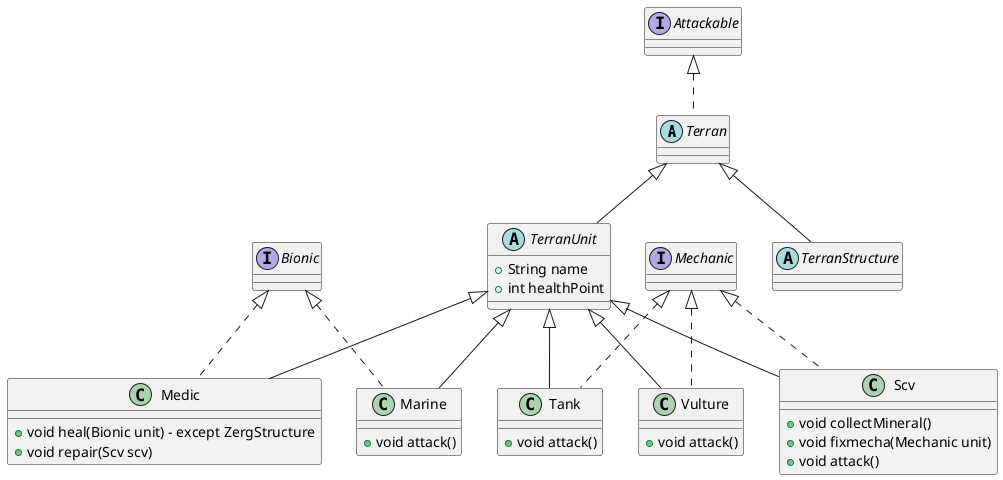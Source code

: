@startuml
abstract class Terran  implements Attackable {
}
abstract class TerranUnit extends Terran {

    + String name
    + int healthPoint
}

class Marine extends TerranUnit implements Bionic {
+ void attack()
}
class Tank extends TerranUnit implements Mechanic {
    + void attack()
}
class Vulture extends TerranUnit implements Mechanic {
    + void attack()
}
class Medic extends TerranUnit implements Bionic {
        + void heal(Bionic unit) - except ZergStructure
        + void repair(Scv scv)
}


class Scv extends TerranUnit implements Mechanic {
    + void collectMineral()
    + void fixmecha(Mechanic unit)
    + void attack()
}
abstract class TerranStructure extends Terran {
}
interface Attackable {

}
@enduml